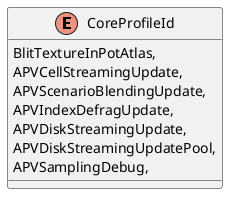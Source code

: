 @startuml
enum CoreProfileId {
    BlitTextureInPotAtlas,
    APVCellStreamingUpdate,
    APVScenarioBlendingUpdate,
    APVIndexDefragUpdate,
    APVDiskStreamingUpdate,
    APVDiskStreamingUpdatePool,
    APVSamplingDebug,
}
@enduml
